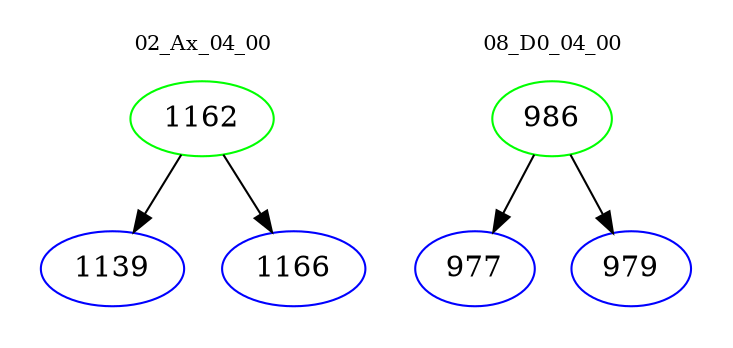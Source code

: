 digraph{
subgraph cluster_0 {
color = white
label = "02_Ax_04_00";
fontsize=10;
T0_1162 [label="1162", color="green"]
T0_1162 -> T0_1139 [color="black"]
T0_1139 [label="1139", color="blue"]
T0_1162 -> T0_1166 [color="black"]
T0_1166 [label="1166", color="blue"]
}
subgraph cluster_1 {
color = white
label = "08_D0_04_00";
fontsize=10;
T1_986 [label="986", color="green"]
T1_986 -> T1_977 [color="black"]
T1_977 [label="977", color="blue"]
T1_986 -> T1_979 [color="black"]
T1_979 [label="979", color="blue"]
}
}
